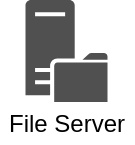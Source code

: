 <mxfile version="14.6.13" type="device"><diagram id="znji8uO0z_Auvq7PxOSO" name="Seite-1"><mxGraphModel dx="1086" dy="966" grid="1" gridSize="10" guides="1" tooltips="1" connect="1" arrows="1" fold="1" page="1" pageScale="1" pageWidth="827" pageHeight="1169" math="0" shadow="0"><root><mxCell id="0"/><mxCell id="1" parent="0"/><mxCell id="yhBrXxh13HPw5QI3OkdW-1" value="" style="group" vertex="1" connectable="0" parent="1"><mxGeometry x="40" y="40" width="66.5" height="71.5" as="geometry"/></mxCell><mxCell id="yhBrXxh13HPw5QI3OkdW-2" value="" style="pointerEvents=1;shadow=0;dashed=0;html=1;strokeColor=none;fillColor=#505050;labelPosition=center;verticalLabelPosition=bottom;verticalAlign=top;outlineConnect=0;align=center;shape=mxgraph.office.servers.file_server;aspect=fixed;" vertex="1" parent="yhBrXxh13HPw5QI3OkdW-1"><mxGeometry x="12.75" width="41" height="51" as="geometry"/></mxCell><mxCell id="yhBrXxh13HPw5QI3OkdW-3" value="File Server" style="text;html=1;strokeColor=none;fillColor=none;align=center;verticalAlign=middle;whiteSpace=wrap;rounded=0;" vertex="1" parent="yhBrXxh13HPw5QI3OkdW-1"><mxGeometry y="51.5" width="66.5" height="20" as="geometry"/></mxCell></root></mxGraphModel></diagram></mxfile>